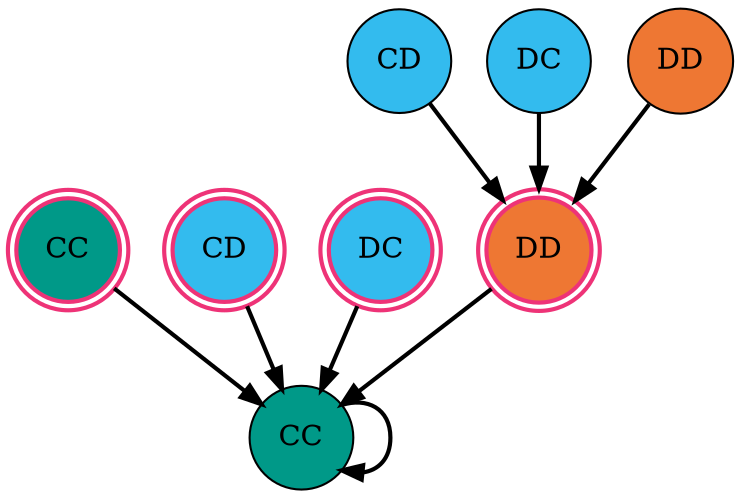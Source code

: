 
digraph {
    graph [rankdir=TD];
    node [style=filled];
    edge [penwidth=2];

    gCC [label="CC", fillcolor="#009988", shape="circle"];
    gCD [label="CD", fillcolor="#33bbee", shape="circle"];
    gDC [label="DC", fillcolor="#33bbee", shape="circle"];
    gDD [label="DD", fillcolor="#ee7733", shape="circle"];

    bCC [label="CC", fillcolor="#009988", shape="doublecircle", color="#ee3377", penwidth=2];
    bCD [label="CD", fillcolor="#33bbee", shape="doublecircle", color="#ee3377", penwidth=2];
    bDC [label="DC", fillcolor="#33bbee", shape="doublecircle", color="#ee3377", penwidth=2];
    bDD [label="DD", fillcolor="#ee7733", shape="doublecircle", color="#ee3377", penwidth=2];

    gCC -> gCC;
    gCD -> bDD;
    bDD -> gCC;
    gDC -> bDD;
    gDD -> bDD;
    bCC -> gCC;
    bCD -> gCC;
    bDC -> gCC;
}